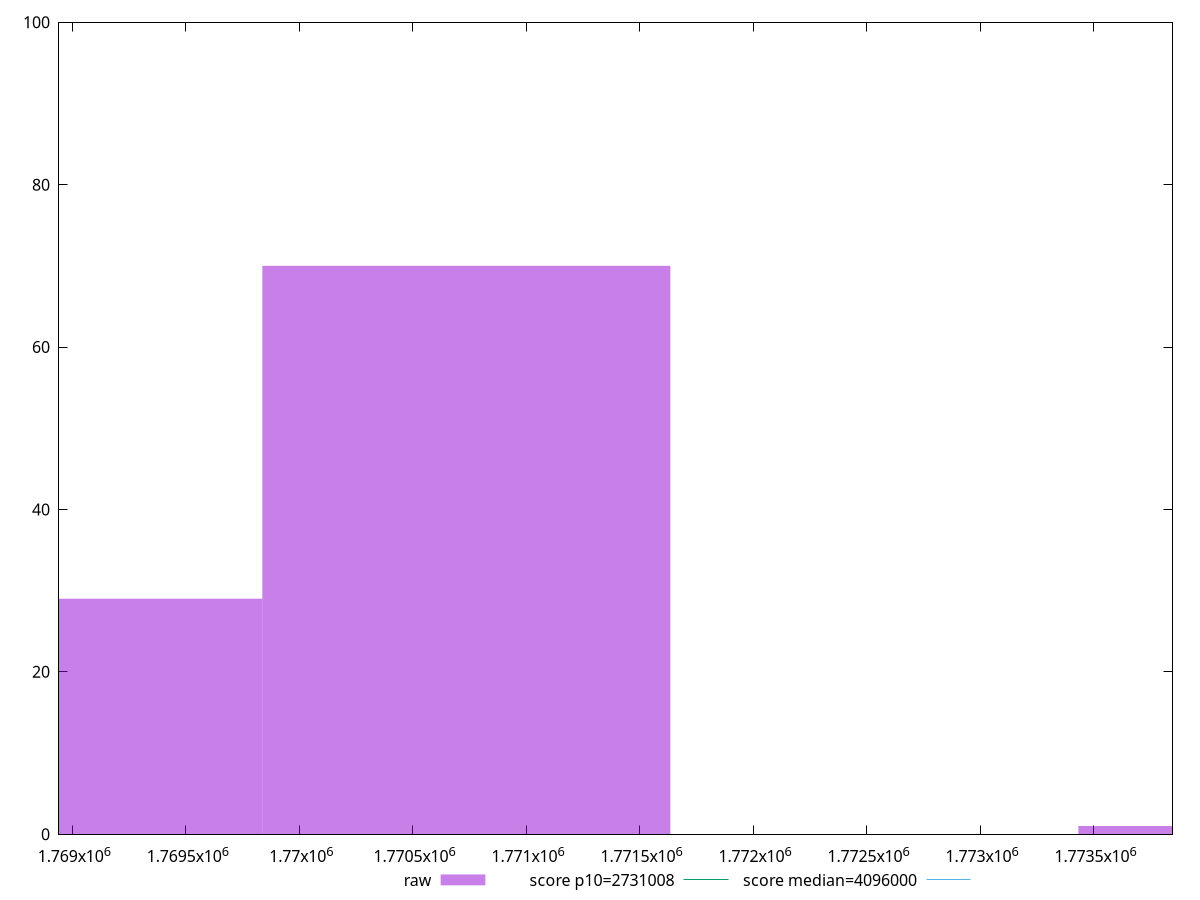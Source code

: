 reset

$raw <<EOF
1774332.0643779868 1
1768938.9577993304 29
1770736.659992216 70
EOF

set key outside below
set boxwidth 1797.7021928854983
set xrange [1768942:1773848]
set yrange [0:100]
set trange [0:100]
set style fill transparent solid 0.5 noborder

set parametric
set terminal svg size 640, 490 enhanced background rgb 'white'
set output "reports/report_00030_2021-02-24T20-42-31.540Z/total-byte-weight/samples/music/raw/histogram.svg"

plot $raw title "raw" with boxes, \
     2731008,t title "score p10=2731008", \
     4096000,t title "score median=4096000"

reset
